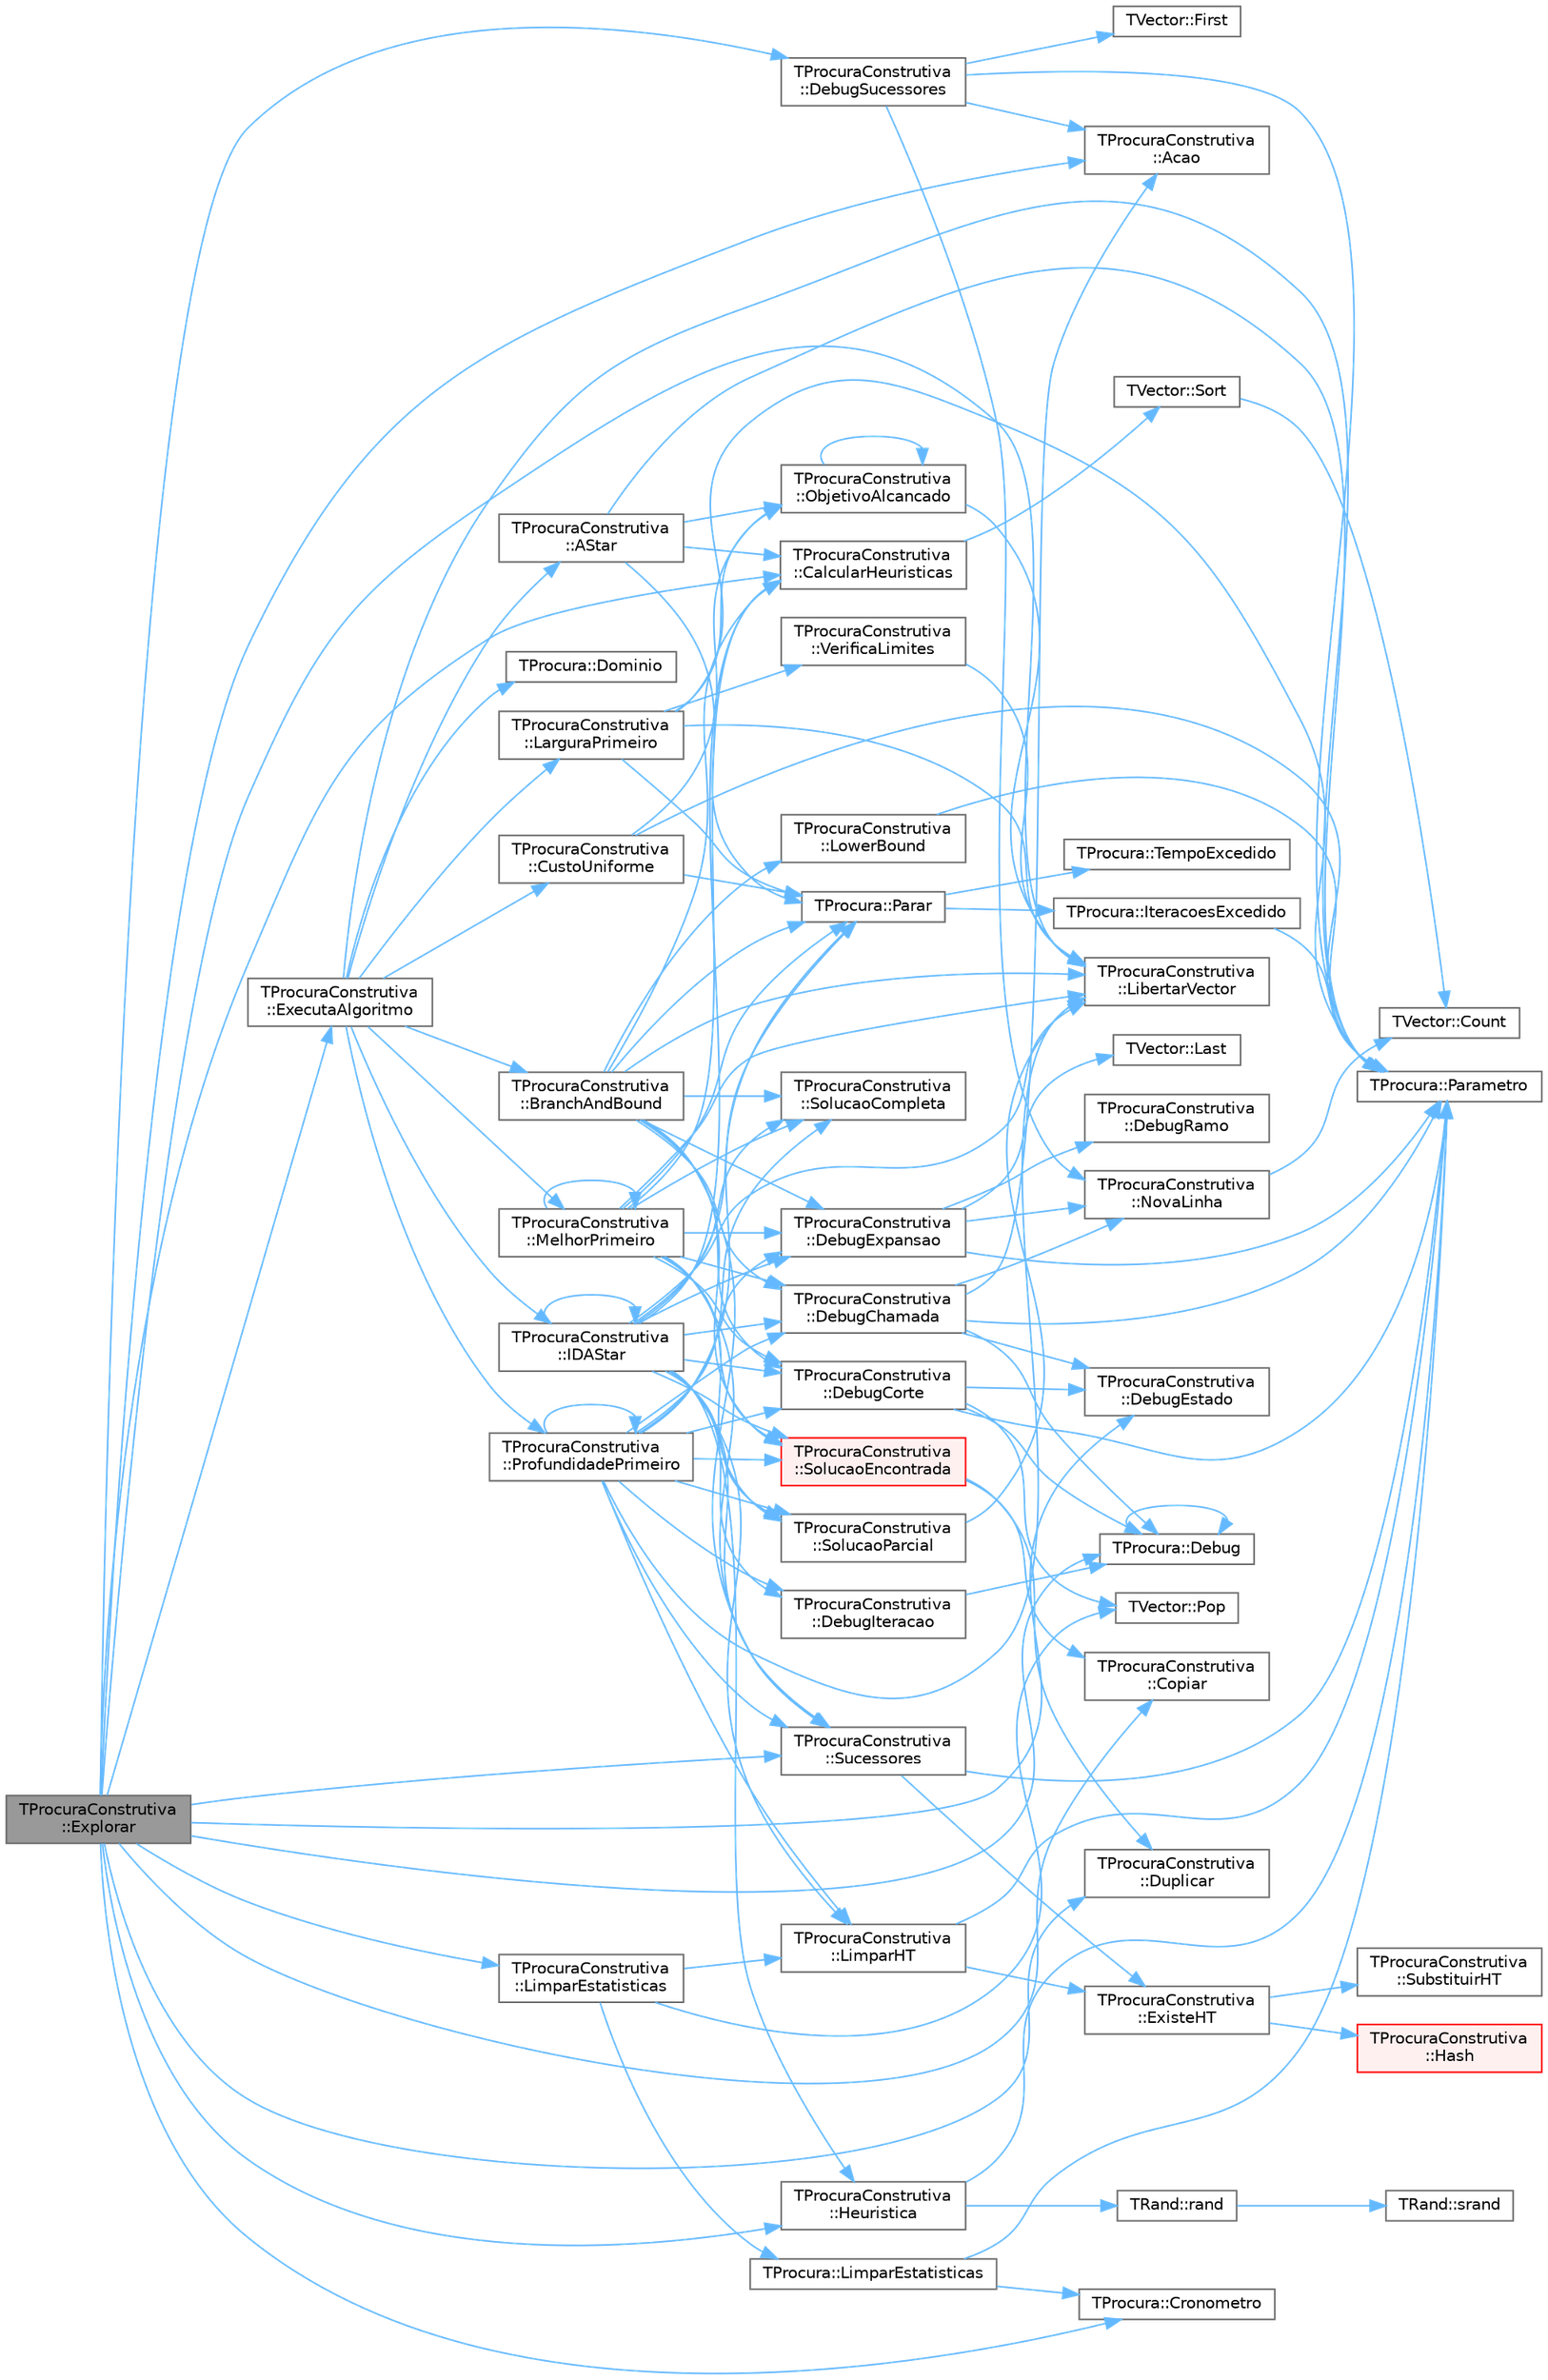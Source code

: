 digraph "TProcuraConstrutiva::Explorar"
{
 // LATEX_PDF_SIZE
  bgcolor="transparent";
  edge [fontname=Helvetica,fontsize=10,labelfontname=Helvetica,labelfontsize=10];
  node [fontname=Helvetica,fontsize=10,shape=box,height=0.2,width=0.4];
  rankdir="LR";
  Node1 [id="Node000001",label="TProcuraConstrutiva\l::Explorar",height=0.2,width=0.4,color="gray40", fillcolor="grey60", style="filled", fontcolor="black",tooltip="definir para explorar manualmente os dados (não definido em TProcura, apenas em TProcuraConstrutiva)"];
  Node1 -> Node2 [id="edge1_Node000001_Node000002",color="steelblue1",style="solid",tooltip=" "];
  Node2 [id="Node000002",label="TProcuraConstrutiva\l::Acao",height=0.2,width=0.4,color="grey40", fillcolor="white", style="filled",URL="$group__RedefinicaoSugerida.html#gacbc6e34f3a403d26d806f37b5cd739f6",tooltip="Retorna a ação (movimento, passo, jogada, lance, etc.) que gerou o sucessor."];
  Node1 -> Node3 [id="edge2_Node000001_Node000003",color="steelblue1",style="solid",tooltip=" "];
  Node3 [id="Node000003",label="TProcuraConstrutiva\l::CalcularHeuristicas",height=0.2,width=0.4,color="grey40", fillcolor="white", style="filled",URL="$classTProcuraConstrutiva.html#a640e74c9b6cd340761db671438ad679e",tooltip=" "];
  Node3 -> Node4 [id="edge3_Node000003_Node000004",color="steelblue1",style="solid",tooltip=" "];
  Node4 [id="Node000004",label="TVector::Sort",height=0.2,width=0.4,color="grey40", fillcolor="white", style="filled",URL="$classTVector.html#a6006a477a6794ac80c97cc35c8925699",tooltip="Ordena todo o vetor, opcionalmente devolvendo índices ordenados."];
  Node4 -> Node5 [id="edge4_Node000004_Node000005",color="steelblue1",style="solid",tooltip=" "];
  Node5 [id="Node000005",label="TVector::Count",height=0.2,width=0.4,color="grey40", fillcolor="white", style="filled",URL="$classTVector.html#ac3c744d84543ca6e32859eb7dfccfeef",tooltip=" "];
  Node1 -> Node6 [id="edge5_Node000001_Node000006",color="steelblue1",style="solid",tooltip=" "];
  Node6 [id="Node000006",label="TProcuraConstrutiva\l::Copiar",height=0.2,width=0.4,color="grey40", fillcolor="white", style="filled",URL="$group__RedefinicaoMandatoria.html#ga92eb7af76e68a20fe542afb459e7d642",tooltip="Fica com uma cópia do objecto."];
  Node1 -> Node7 [id="edge6_Node000001_Node000007",color="steelblue1",style="solid",tooltip=" "];
  Node7 [id="Node000007",label="TProcura::Cronometro",height=0.2,width=0.4,color="grey40", fillcolor="white", style="filled",URL="$classTProcura.html#adb09aa964fe750da7a383318cd0f48a0",tooltip="retorna o tempo em segundos desde que o cronómetro foi inicializado"];
  Node1 -> Node8 [id="edge7_Node000001_Node000008",color="steelblue1",style="solid",tooltip=" "];
  Node8 [id="Node000008",label="TProcura::Debug",height=0.2,width=0.4,color="grey40", fillcolor="white", style="filled",URL="$classTProcura.html#a0c5676c1b54ab6bdc1045b98aeafe456",tooltip="Mostra o estado no ecrã, para debug."];
  Node8 -> Node8 [id="edge8_Node000008_Node000008",color="steelblue1",style="solid",tooltip=" "];
  Node1 -> Node9 [id="edge9_Node000001_Node000009",color="steelblue1",style="solid",tooltip=" "];
  Node9 [id="Node000009",label="TProcuraConstrutiva\l::DebugEstado",height=0.2,width=0.4,color="grey40", fillcolor="white", style="filled",URL="$classTProcuraConstrutiva.html#adc41599501474db99a828a6f46aeb063",tooltip=" "];
  Node1 -> Node10 [id="edge10_Node000001_Node000010",color="steelblue1",style="solid",tooltip=" "];
  Node10 [id="Node000010",label="TProcuraConstrutiva\l::DebugSucessores",height=0.2,width=0.4,color="grey40", fillcolor="white", style="filled",URL="$classTProcuraConstrutiva.html#a08aa14ddc895426b2ce3df4d763cbbd7",tooltip=" "];
  Node10 -> Node2 [id="edge11_Node000010_Node000002",color="steelblue1",style="solid",tooltip=" "];
  Node10 -> Node11 [id="edge12_Node000010_Node000011",color="steelblue1",style="solid",tooltip=" "];
  Node11 [id="Node000011",label="TVector::First",height=0.2,width=0.4,color="grey40", fillcolor="white", style="filled",URL="$classTVector.html#a05f29646493d42f3c77081b6031d70e5",tooltip=" "];
  Node10 -> Node12 [id="edge13_Node000010_Node000012",color="steelblue1",style="solid",tooltip=" "];
  Node12 [id="Node000012",label="TProcuraConstrutiva\l::NovaLinha",height=0.2,width=0.4,color="grey40", fillcolor="white", style="filled",URL="$classTProcuraConstrutiva.html#a7426b2abb333f77ef5d00ae46d5f2d32",tooltip=" "];
  Node12 -> Node5 [id="edge14_Node000012_Node000005",color="steelblue1",style="solid",tooltip=" "];
  Node10 -> Node13 [id="edge15_Node000010_Node000013",color="steelblue1",style="solid",tooltip=" "];
  Node13 [id="Node000013",label="TProcura::Parametro",height=0.2,width=0.4,color="grey40", fillcolor="white", style="filled",URL="$classTProcura.html#a0e9e692f29af8a5d5279a8647c800437",tooltip=" "];
  Node1 -> Node14 [id="edge16_Node000001_Node000014",color="steelblue1",style="solid",tooltip=" "];
  Node14 [id="Node000014",label="TProcuraConstrutiva\l::Duplicar",height=0.2,width=0.4,color="grey40", fillcolor="white", style="filled",URL="$group__RedefinicaoMandatoria.html#gaf7c2483f38d11825c220b7a8d538a623",tooltip="Cria um objecto que é uma cópia deste."];
  Node1 -> Node15 [id="edge17_Node000001_Node000015",color="steelblue1",style="solid",tooltip=" "];
  Node15 [id="Node000015",label="TProcuraConstrutiva\l::ExecutaAlgoritmo",height=0.2,width=0.4,color="grey40", fillcolor="white", style="filled",URL="$group__RedefinicaoOpcional.html#gae52871eb18c8ae656a2174acf43b3bb3",tooltip="Executa o algoritmo com os parametros atuais."];
  Node15 -> Node16 [id="edge18_Node000015_Node000016",color="steelblue1",style="solid",tooltip=" "];
  Node16 [id="Node000016",label="TProcuraConstrutiva\l::AStar",height=0.2,width=0.4,color="grey40", fillcolor="white", style="filled",URL="$group__ProcurasInformadas.html#ga37dd78e1a9a6742700728135f81964b4",tooltip="Executa a procura A*, algoritmo informado."];
  Node16 -> Node3 [id="edge19_Node000016_Node000003",color="steelblue1",style="solid",tooltip=" "];
  Node16 -> Node17 [id="edge20_Node000016_Node000017",color="steelblue1",style="solid",tooltip=" "];
  Node17 [id="Node000017",label="TProcuraConstrutiva\l::ObjetivoAlcancado",height=0.2,width=0.4,color="grey40", fillcolor="white", style="filled",URL="$classTProcuraConstrutiva.html#a8e7879e0ac12522e0eedf3d3d365e51c",tooltip=" "];
  Node17 -> Node18 [id="edge21_Node000017_Node000018",color="steelblue1",style="solid",tooltip=" "];
  Node18 [id="Node000018",label="TProcuraConstrutiva\l::LibertarVector",height=0.2,width=0.4,color="grey40", fillcolor="white", style="filled",URL="$classTProcuraConstrutiva.html#a976f17b2b53ce9ffc7d1795d291262df",tooltip=" "];
  Node17 -> Node17 [id="edge22_Node000017_Node000017",color="steelblue1",style="solid",tooltip=" "];
  Node16 -> Node13 [id="edge23_Node000016_Node000013",color="steelblue1",style="solid",tooltip=" "];
  Node16 -> Node19 [id="edge24_Node000016_Node000019",color="steelblue1",style="solid",tooltip=" "];
  Node19 [id="Node000019",label="TProcura::Parar",height=0.2,width=0.4,color="grey40", fillcolor="white", style="filled",URL="$classTProcura.html#a7952e187e1b0ae0ca52edab157223179",tooltip="Verifica se a procura deve ser interrompida."];
  Node19 -> Node20 [id="edge25_Node000019_Node000020",color="steelblue1",style="solid",tooltip=" "];
  Node20 [id="Node000020",label="TProcura::IteracoesExcedido",height=0.2,width=0.4,color="grey40", fillcolor="white", style="filled",URL="$classTProcura.html#a73463e33b889e6053ee32220e0514a2c",tooltip=" "];
  Node20 -> Node13 [id="edge26_Node000020_Node000013",color="steelblue1",style="solid",tooltip=" "];
  Node19 -> Node21 [id="edge27_Node000019_Node000021",color="steelblue1",style="solid",tooltip=" "];
  Node21 [id="Node000021",label="TProcura::TempoExcedido",height=0.2,width=0.4,color="grey40", fillcolor="white", style="filled",URL="$classTProcura.html#afa3015ac104b603930d3f60a34c09fff",tooltip=" "];
  Node15 -> Node22 [id="edge28_Node000015_Node000022",color="steelblue1",style="solid",tooltip=" "];
  Node22 [id="Node000022",label="TProcuraConstrutiva\l::BranchAndBound",height=0.2,width=0.4,color="grey40", fillcolor="white", style="filled",URL="$group__ProcurasInformadas.html#gafe804dbf6cabda9e627500c2d4f8aafd",tooltip="Executa o algoritmo Branch-and-Bound, um algoritmo informado."];
  Node22 -> Node3 [id="edge29_Node000022_Node000003",color="steelblue1",style="solid",tooltip=" "];
  Node22 -> Node23 [id="edge30_Node000022_Node000023",color="steelblue1",style="solid",tooltip=" "];
  Node23 [id="Node000023",label="TProcuraConstrutiva\l::DebugChamada",height=0.2,width=0.4,color="grey40", fillcolor="white", style="filled",URL="$classTProcuraConstrutiva.html#a6962c0cf7350a211ae74b00768d9c232",tooltip=" "];
  Node23 -> Node2 [id="edge31_Node000023_Node000002",color="steelblue1",style="solid",tooltip=" "];
  Node23 -> Node8 [id="edge32_Node000023_Node000008",color="steelblue1",style="solid",tooltip=" "];
  Node23 -> Node9 [id="edge33_Node000023_Node000009",color="steelblue1",style="solid",tooltip=" "];
  Node23 -> Node12 [id="edge34_Node000023_Node000012",color="steelblue1",style="solid",tooltip=" "];
  Node23 -> Node13 [id="edge35_Node000023_Node000013",color="steelblue1",style="solid",tooltip=" "];
  Node22 -> Node24 [id="edge36_Node000022_Node000024",color="steelblue1",style="solid",tooltip=" "];
  Node24 [id="Node000024",label="TProcuraConstrutiva\l::DebugCorte",height=0.2,width=0.4,color="grey40", fillcolor="white", style="filled",URL="$classTProcuraConstrutiva.html#a042ab47715ba45d53a86413415ea95fd",tooltip=" "];
  Node24 -> Node8 [id="edge37_Node000024_Node000008",color="steelblue1",style="solid",tooltip=" "];
  Node24 -> Node9 [id="edge38_Node000024_Node000009",color="steelblue1",style="solid",tooltip=" "];
  Node24 -> Node13 [id="edge39_Node000024_Node000013",color="steelblue1",style="solid",tooltip=" "];
  Node24 -> Node25 [id="edge40_Node000024_Node000025",color="steelblue1",style="solid",tooltip=" "];
  Node25 [id="Node000025",label="TVector::Pop",height=0.2,width=0.4,color="grey40", fillcolor="white", style="filled",URL="$classTVector.html#a3249913626d54e46b07e168ce1f05d87",tooltip=" "];
  Node22 -> Node26 [id="edge41_Node000022_Node000026",color="steelblue1",style="solid",tooltip=" "];
  Node26 [id="Node000026",label="TProcuraConstrutiva\l::DebugExpansao",height=0.2,width=0.4,color="grey40", fillcolor="white", style="filled",URL="$classTProcuraConstrutiva.html#ad02feccb0f347d9a475ed1b883cc12aa",tooltip=" "];
  Node26 -> Node27 [id="edge42_Node000026_Node000027",color="steelblue1",style="solid",tooltip=" "];
  Node27 [id="Node000027",label="TProcuraConstrutiva\l::DebugRamo",height=0.2,width=0.4,color="grey40", fillcolor="white", style="filled",URL="$classTProcuraConstrutiva.html#a1784cd5198a6cb0ae7ad763af9982120",tooltip=" "];
  Node26 -> Node28 [id="edge43_Node000026_Node000028",color="steelblue1",style="solid",tooltip=" "];
  Node28 [id="Node000028",label="TVector::Last",height=0.2,width=0.4,color="grey40", fillcolor="white", style="filled",URL="$classTVector.html#aa304d639c79ef2842f9951846c6292e3",tooltip=" "];
  Node26 -> Node12 [id="edge44_Node000026_Node000012",color="steelblue1",style="solid",tooltip=" "];
  Node26 -> Node13 [id="edge45_Node000026_Node000013",color="steelblue1",style="solid",tooltip=" "];
  Node22 -> Node18 [id="edge46_Node000022_Node000018",color="steelblue1",style="solid",tooltip=" "];
  Node22 -> Node29 [id="edge47_Node000022_Node000029",color="steelblue1",style="solid",tooltip=" "];
  Node29 [id="Node000029",label="TProcuraConstrutiva\l::LowerBound",height=0.2,width=0.4,color="grey40", fillcolor="white", style="filled",URL="$classTProcuraConstrutiva.html#a5f021041a7dfe1b68890d9e5f5f0e6f4",tooltip=" "];
  Node29 -> Node13 [id="edge48_Node000029_Node000013",color="steelblue1",style="solid",tooltip=" "];
  Node22 -> Node19 [id="edge49_Node000022_Node000019",color="steelblue1",style="solid",tooltip=" "];
  Node22 -> Node30 [id="edge50_Node000022_Node000030",color="steelblue1",style="solid",tooltip=" "];
  Node30 [id="Node000030",label="TProcuraConstrutiva\l::SolucaoCompleta",height=0.2,width=0.4,color="grey40", fillcolor="white", style="filled",URL="$group__RedefinicaoMandatoria.html#ga1f3e2b667881c3e910ba372467645304",tooltip="Verifica se o estado actual é objectivo (é uma solução completa)"];
  Node22 -> Node31 [id="edge51_Node000022_Node000031",color="steelblue1",style="solid",tooltip=" "];
  Node31 [id="Node000031",label="TProcuraConstrutiva\l::SolucaoEncontrada",height=0.2,width=0.4,color="red", fillcolor="#FFF0F0", style="filled",URL="$classTProcuraConstrutiva.html#a2f648df694a20e7fcb688c9979f763fd",tooltip=" "];
  Node31 -> Node6 [id="edge52_Node000031_Node000006",color="steelblue1",style="solid",tooltip=" "];
  Node31 -> Node14 [id="edge53_Node000031_Node000014",color="steelblue1",style="solid",tooltip=" "];
  Node22 -> Node34 [id="edge54_Node000022_Node000034",color="steelblue1",style="solid",tooltip=" "];
  Node34 [id="Node000034",label="TProcuraConstrutiva\l::Sucessores",height=0.2,width=0.4,color="grey40", fillcolor="white", style="filled",URL="$group__RedefinicaoMandatoria.html#ga0a13570d2f5a21296e3c10c2780e170c",tooltip="Coloca em sucessores a lista de estados sucessores."];
  Node34 -> Node35 [id="edge55_Node000034_Node000035",color="steelblue1",style="solid",tooltip=" "];
  Node35 [id="Node000035",label="TProcuraConstrutiva\l::ExisteHT",height=0.2,width=0.4,color="grey40", fillcolor="white", style="filled",URL="$classTProcuraConstrutiva.html#ad7857beab462b4b09a37e70cc9c787ac",tooltip=" "];
  Node35 -> Node36 [id="edge56_Node000035_Node000036",color="steelblue1",style="solid",tooltip=" "];
  Node36 [id="Node000036",label="TProcuraConstrutiva\l::Hash",height=0.2,width=0.4,color="red", fillcolor="#FFF0F0", style="filled",URL="$classTProcuraConstrutiva.html#a70375188a6ee7775bc842a3e64f8e35c",tooltip=" "];
  Node35 -> Node38 [id="edge57_Node000035_Node000038",color="steelblue1",style="solid",tooltip=" "];
  Node38 [id="Node000038",label="TProcuraConstrutiva\l::SubstituirHT",height=0.2,width=0.4,color="grey40", fillcolor="white", style="filled",URL="$classTProcuraConstrutiva.html#a99b7a74f16f5a1b63b12bf629b902057",tooltip=" "];
  Node34 -> Node13 [id="edge58_Node000034_Node000013",color="steelblue1",style="solid",tooltip=" "];
  Node15 -> Node39 [id="edge59_Node000015_Node000039",color="steelblue1",style="solid",tooltip=" "];
  Node39 [id="Node000039",label="TProcuraConstrutiva\l::CustoUniforme",height=0.2,width=0.4,color="grey40", fillcolor="white", style="filled",URL="$group__ProcurasCegas.html#ga2343fafdecfd55b69c0ffb71e8f9426b",tooltip="Executa a procura por custo uniforme, algoritmo cego."];
  Node39 -> Node17 [id="edge60_Node000039_Node000017",color="steelblue1",style="solid",tooltip=" "];
  Node39 -> Node13 [id="edge61_Node000039_Node000013",color="steelblue1",style="solid",tooltip=" "];
  Node39 -> Node19 [id="edge62_Node000039_Node000019",color="steelblue1",style="solid",tooltip=" "];
  Node15 -> Node40 [id="edge63_Node000015_Node000040",color="steelblue1",style="solid",tooltip=" "];
  Node40 [id="Node000040",label="TProcura::Dominio",height=0.2,width=0.4,color="grey40", fillcolor="white", style="filled",URL="$classTProcura.html#a12cd67e1b86ed4d6a6c47c652c0cd9bf",tooltip="Limita o domínio de um parâmetro inteiro."];
  Node15 -> Node41 [id="edge64_Node000015_Node000041",color="steelblue1",style="solid",tooltip=" "];
  Node41 [id="Node000041",label="TProcuraConstrutiva\l::IDAStar",height=0.2,width=0.4,color="grey40", fillcolor="white", style="filled",URL="$group__ProcurasInformadas.html#gae77f9608e7988052377d7025bee7c4e8",tooltip="Executa a procura IDA*, algoritmo informado."];
  Node41 -> Node3 [id="edge65_Node000041_Node000003",color="steelblue1",style="solid",tooltip=" "];
  Node41 -> Node23 [id="edge66_Node000041_Node000023",color="steelblue1",style="solid",tooltip=" "];
  Node41 -> Node24 [id="edge67_Node000041_Node000024",color="steelblue1",style="solid",tooltip=" "];
  Node41 -> Node26 [id="edge68_Node000041_Node000026",color="steelblue1",style="solid",tooltip=" "];
  Node41 -> Node42 [id="edge69_Node000041_Node000042",color="steelblue1",style="solid",tooltip=" "];
  Node42 [id="Node000042",label="TProcuraConstrutiva\l::DebugIteracao",height=0.2,width=0.4,color="grey40", fillcolor="white", style="filled",URL="$classTProcuraConstrutiva.html#ae464aeb16628493409e4d88cede9a9e7",tooltip=" "];
  Node42 -> Node8 [id="edge70_Node000042_Node000008",color="steelblue1",style="solid",tooltip=" "];
  Node41 -> Node43 [id="edge71_Node000041_Node000043",color="steelblue1",style="solid",tooltip=" "];
  Node43 [id="Node000043",label="TProcuraConstrutiva\l::Heuristica",height=0.2,width=0.4,color="grey40", fillcolor="white", style="filled",URL="$group__RedefinicaoSugerida.html#ga0e8bb1bd33683545dc4f8f6329548b40",tooltip="Função para calcular quanto falta para o final, o valor da heurística."];
  Node43 -> Node13 [id="edge72_Node000043_Node000013",color="steelblue1",style="solid",tooltip=" "];
  Node43 -> Node44 [id="edge73_Node000043_Node000044",color="steelblue1",style="solid",tooltip=" "];
  Node44 [id="Node000044",label="TRand::rand",height=0.2,width=0.4,color="grey40", fillcolor="white", style="filled",URL="$namespaceTRand.html#a8f8ec155d796c5586198ac75eb966d4f",tooltip="Retorna o próximo valor pseudo-aleatório."];
  Node44 -> Node45 [id="edge74_Node000044_Node000045",color="steelblue1",style="solid",tooltip=" "];
  Node45 [id="Node000045",label="TRand::srand",height=0.2,width=0.4,color="grey40", fillcolor="white", style="filled",URL="$namespaceTRand.html#ad0b319d6f58ab6820b001b4e3d3ae245",tooltip="Inicializa a semente da geração pseudo-aleatória."];
  Node41 -> Node41 [id="edge75_Node000041_Node000041",color="steelblue1",style="solid",tooltip=" "];
  Node41 -> Node18 [id="edge76_Node000041_Node000018",color="steelblue1",style="solid",tooltip=" "];
  Node41 -> Node46 [id="edge77_Node000041_Node000046",color="steelblue1",style="solid",tooltip=" "];
  Node46 [id="Node000046",label="TProcuraConstrutiva\l::LimparHT",height=0.2,width=0.4,color="grey40", fillcolor="white", style="filled",URL="$classTProcuraConstrutiva.html#a8b500987c88352d27a68200454cc3c8c",tooltip=" "];
  Node46 -> Node35 [id="edge78_Node000046_Node000035",color="steelblue1",style="solid",tooltip=" "];
  Node46 -> Node13 [id="edge79_Node000046_Node000013",color="steelblue1",style="solid",tooltip=" "];
  Node41 -> Node19 [id="edge80_Node000041_Node000019",color="steelblue1",style="solid",tooltip=" "];
  Node41 -> Node30 [id="edge81_Node000041_Node000030",color="steelblue1",style="solid",tooltip=" "];
  Node41 -> Node31 [id="edge82_Node000041_Node000031",color="steelblue1",style="solid",tooltip=" "];
  Node41 -> Node47 [id="edge83_Node000041_Node000047",color="steelblue1",style="solid",tooltip=" "];
  Node47 [id="Node000047",label="TProcuraConstrutiva\l::SolucaoParcial",height=0.2,width=0.4,color="grey40", fillcolor="white", style="filled",URL="$classTProcuraConstrutiva.html#a6bc5ce68c35bb341173421200dec2937",tooltip=" "];
  Node47 -> Node18 [id="edge84_Node000047_Node000018",color="steelblue1",style="solid",tooltip=" "];
  Node41 -> Node34 [id="edge85_Node000041_Node000034",color="steelblue1",style="solid",tooltip=" "];
  Node15 -> Node48 [id="edge86_Node000015_Node000048",color="steelblue1",style="solid",tooltip=" "];
  Node48 [id="Node000048",label="TProcuraConstrutiva\l::LarguraPrimeiro",height=0.2,width=0.4,color="grey40", fillcolor="white", style="filled",URL="$group__ProcurasCegas.html#gafe656922894d8a27b4cfb70128793af0",tooltip="Executa a procura em largura primeiro, algoritmo cego."];
  Node48 -> Node18 [id="edge87_Node000048_Node000018",color="steelblue1",style="solid",tooltip=" "];
  Node48 -> Node17 [id="edge88_Node000048_Node000017",color="steelblue1",style="solid",tooltip=" "];
  Node48 -> Node13 [id="edge89_Node000048_Node000013",color="steelblue1",style="solid",tooltip=" "];
  Node48 -> Node19 [id="edge90_Node000048_Node000019",color="steelblue1",style="solid",tooltip=" "];
  Node48 -> Node49 [id="edge91_Node000048_Node000049",color="steelblue1",style="solid",tooltip=" "];
  Node49 [id="Node000049",label="TProcuraConstrutiva\l::VerificaLimites",height=0.2,width=0.4,color="grey40", fillcolor="white", style="filled",URL="$classTProcuraConstrutiva.html#aec0a667a7fda1ebe565ba13d6b02805a",tooltip=" "];
  Node49 -> Node18 [id="edge92_Node000049_Node000018",color="steelblue1",style="solid",tooltip=" "];
  Node15 -> Node50 [id="edge93_Node000015_Node000050",color="steelblue1",style="solid",tooltip=" "];
  Node50 [id="Node000050",label="TProcuraConstrutiva\l::MelhorPrimeiro",height=0.2,width=0.4,color="grey40", fillcolor="white", style="filled",URL="$group__ProcurasInformadas.html#gaebb84182343041bc276e4ceceb4b13aa",tooltip="Executa a procura melhor primeiro, algoritmo informado."];
  Node50 -> Node3 [id="edge94_Node000050_Node000003",color="steelblue1",style="solid",tooltip=" "];
  Node50 -> Node23 [id="edge95_Node000050_Node000023",color="steelblue1",style="solid",tooltip=" "];
  Node50 -> Node24 [id="edge96_Node000050_Node000024",color="steelblue1",style="solid",tooltip=" "];
  Node50 -> Node26 [id="edge97_Node000050_Node000026",color="steelblue1",style="solid",tooltip=" "];
  Node50 -> Node18 [id="edge98_Node000050_Node000018",color="steelblue1",style="solid",tooltip=" "];
  Node50 -> Node50 [id="edge99_Node000050_Node000050",color="steelblue1",style="solid",tooltip=" "];
  Node50 -> Node19 [id="edge100_Node000050_Node000019",color="steelblue1",style="solid",tooltip=" "];
  Node50 -> Node30 [id="edge101_Node000050_Node000030",color="steelblue1",style="solid",tooltip=" "];
  Node50 -> Node31 [id="edge102_Node000050_Node000031",color="steelblue1",style="solid",tooltip=" "];
  Node50 -> Node47 [id="edge103_Node000050_Node000047",color="steelblue1",style="solid",tooltip=" "];
  Node50 -> Node34 [id="edge104_Node000050_Node000034",color="steelblue1",style="solid",tooltip=" "];
  Node15 -> Node13 [id="edge105_Node000015_Node000013",color="steelblue1",style="solid",tooltip=" "];
  Node15 -> Node51 [id="edge106_Node000015_Node000051",color="steelblue1",style="solid",tooltip=" "];
  Node51 [id="Node000051",label="TProcuraConstrutiva\l::ProfundidadePrimeiro",height=0.2,width=0.4,color="grey40", fillcolor="white", style="filled",URL="$group__ProcurasCegas.html#gaf00d9776f6b25d56138efb6725b86228",tooltip="Executa a procura em profundidade primeiro, algoritmo cego."];
  Node51 -> Node23 [id="edge107_Node000051_Node000023",color="steelblue1",style="solid",tooltip=" "];
  Node51 -> Node24 [id="edge108_Node000051_Node000024",color="steelblue1",style="solid",tooltip=" "];
  Node51 -> Node26 [id="edge109_Node000051_Node000026",color="steelblue1",style="solid",tooltip=" "];
  Node51 -> Node42 [id="edge110_Node000051_Node000042",color="steelblue1",style="solid",tooltip=" "];
  Node51 -> Node18 [id="edge111_Node000051_Node000018",color="steelblue1",style="solid",tooltip=" "];
  Node51 -> Node46 [id="edge112_Node000051_Node000046",color="steelblue1",style="solid",tooltip=" "];
  Node51 -> Node19 [id="edge113_Node000051_Node000019",color="steelblue1",style="solid",tooltip=" "];
  Node51 -> Node51 [id="edge114_Node000051_Node000051",color="steelblue1",style="solid",tooltip=" "];
  Node51 -> Node30 [id="edge115_Node000051_Node000030",color="steelblue1",style="solid",tooltip=" "];
  Node51 -> Node31 [id="edge116_Node000051_Node000031",color="steelblue1",style="solid",tooltip=" "];
  Node51 -> Node47 [id="edge117_Node000051_Node000047",color="steelblue1",style="solid",tooltip=" "];
  Node51 -> Node34 [id="edge118_Node000051_Node000034",color="steelblue1",style="solid",tooltip=" "];
  Node1 -> Node43 [id="edge119_Node000001_Node000043",color="steelblue1",style="solid",tooltip=" "];
  Node1 -> Node18 [id="edge120_Node000001_Node000018",color="steelblue1",style="solid",tooltip=" "];
  Node1 -> Node52 [id="edge121_Node000001_Node000052",color="steelblue1",style="solid",tooltip=" "];
  Node52 [id="Node000052",label="TProcuraConstrutiva\l::LimparEstatisticas",height=0.2,width=0.4,color="grey40", fillcolor="white", style="filled",URL="$classTProcuraConstrutiva.html#adaefadabea2eb225ed28c3927feb6828",tooltip="Chapar antes da execução do algoritmo. Limpa valores estatísticos, e fixa o instante limite de tempo ..."];
  Node52 -> Node53 [id="edge122_Node000052_Node000053",color="steelblue1",style="solid",tooltip=" "];
  Node53 [id="Node000053",label="TProcura::LimparEstatisticas",height=0.2,width=0.4,color="grey40", fillcolor="white", style="filled",URL="$classTProcura.html#ae82e7be02923531e7ead26b1b25cec0f",tooltip="Chapar antes da execução do algoritmo. Limpa valores estatísticos, e fixa o instante limite de tempo ..."];
  Node53 -> Node7 [id="edge123_Node000053_Node000007",color="steelblue1",style="solid",tooltip=" "];
  Node53 -> Node13 [id="edge124_Node000053_Node000013",color="steelblue1",style="solid",tooltip=" "];
  Node52 -> Node46 [id="edge125_Node000052_Node000046",color="steelblue1",style="solid",tooltip=" "];
  Node52 -> Node25 [id="edge126_Node000052_Node000025",color="steelblue1",style="solid",tooltip=" "];
  Node1 -> Node34 [id="edge127_Node000001_Node000034",color="steelblue1",style="solid",tooltip=" "];
}
